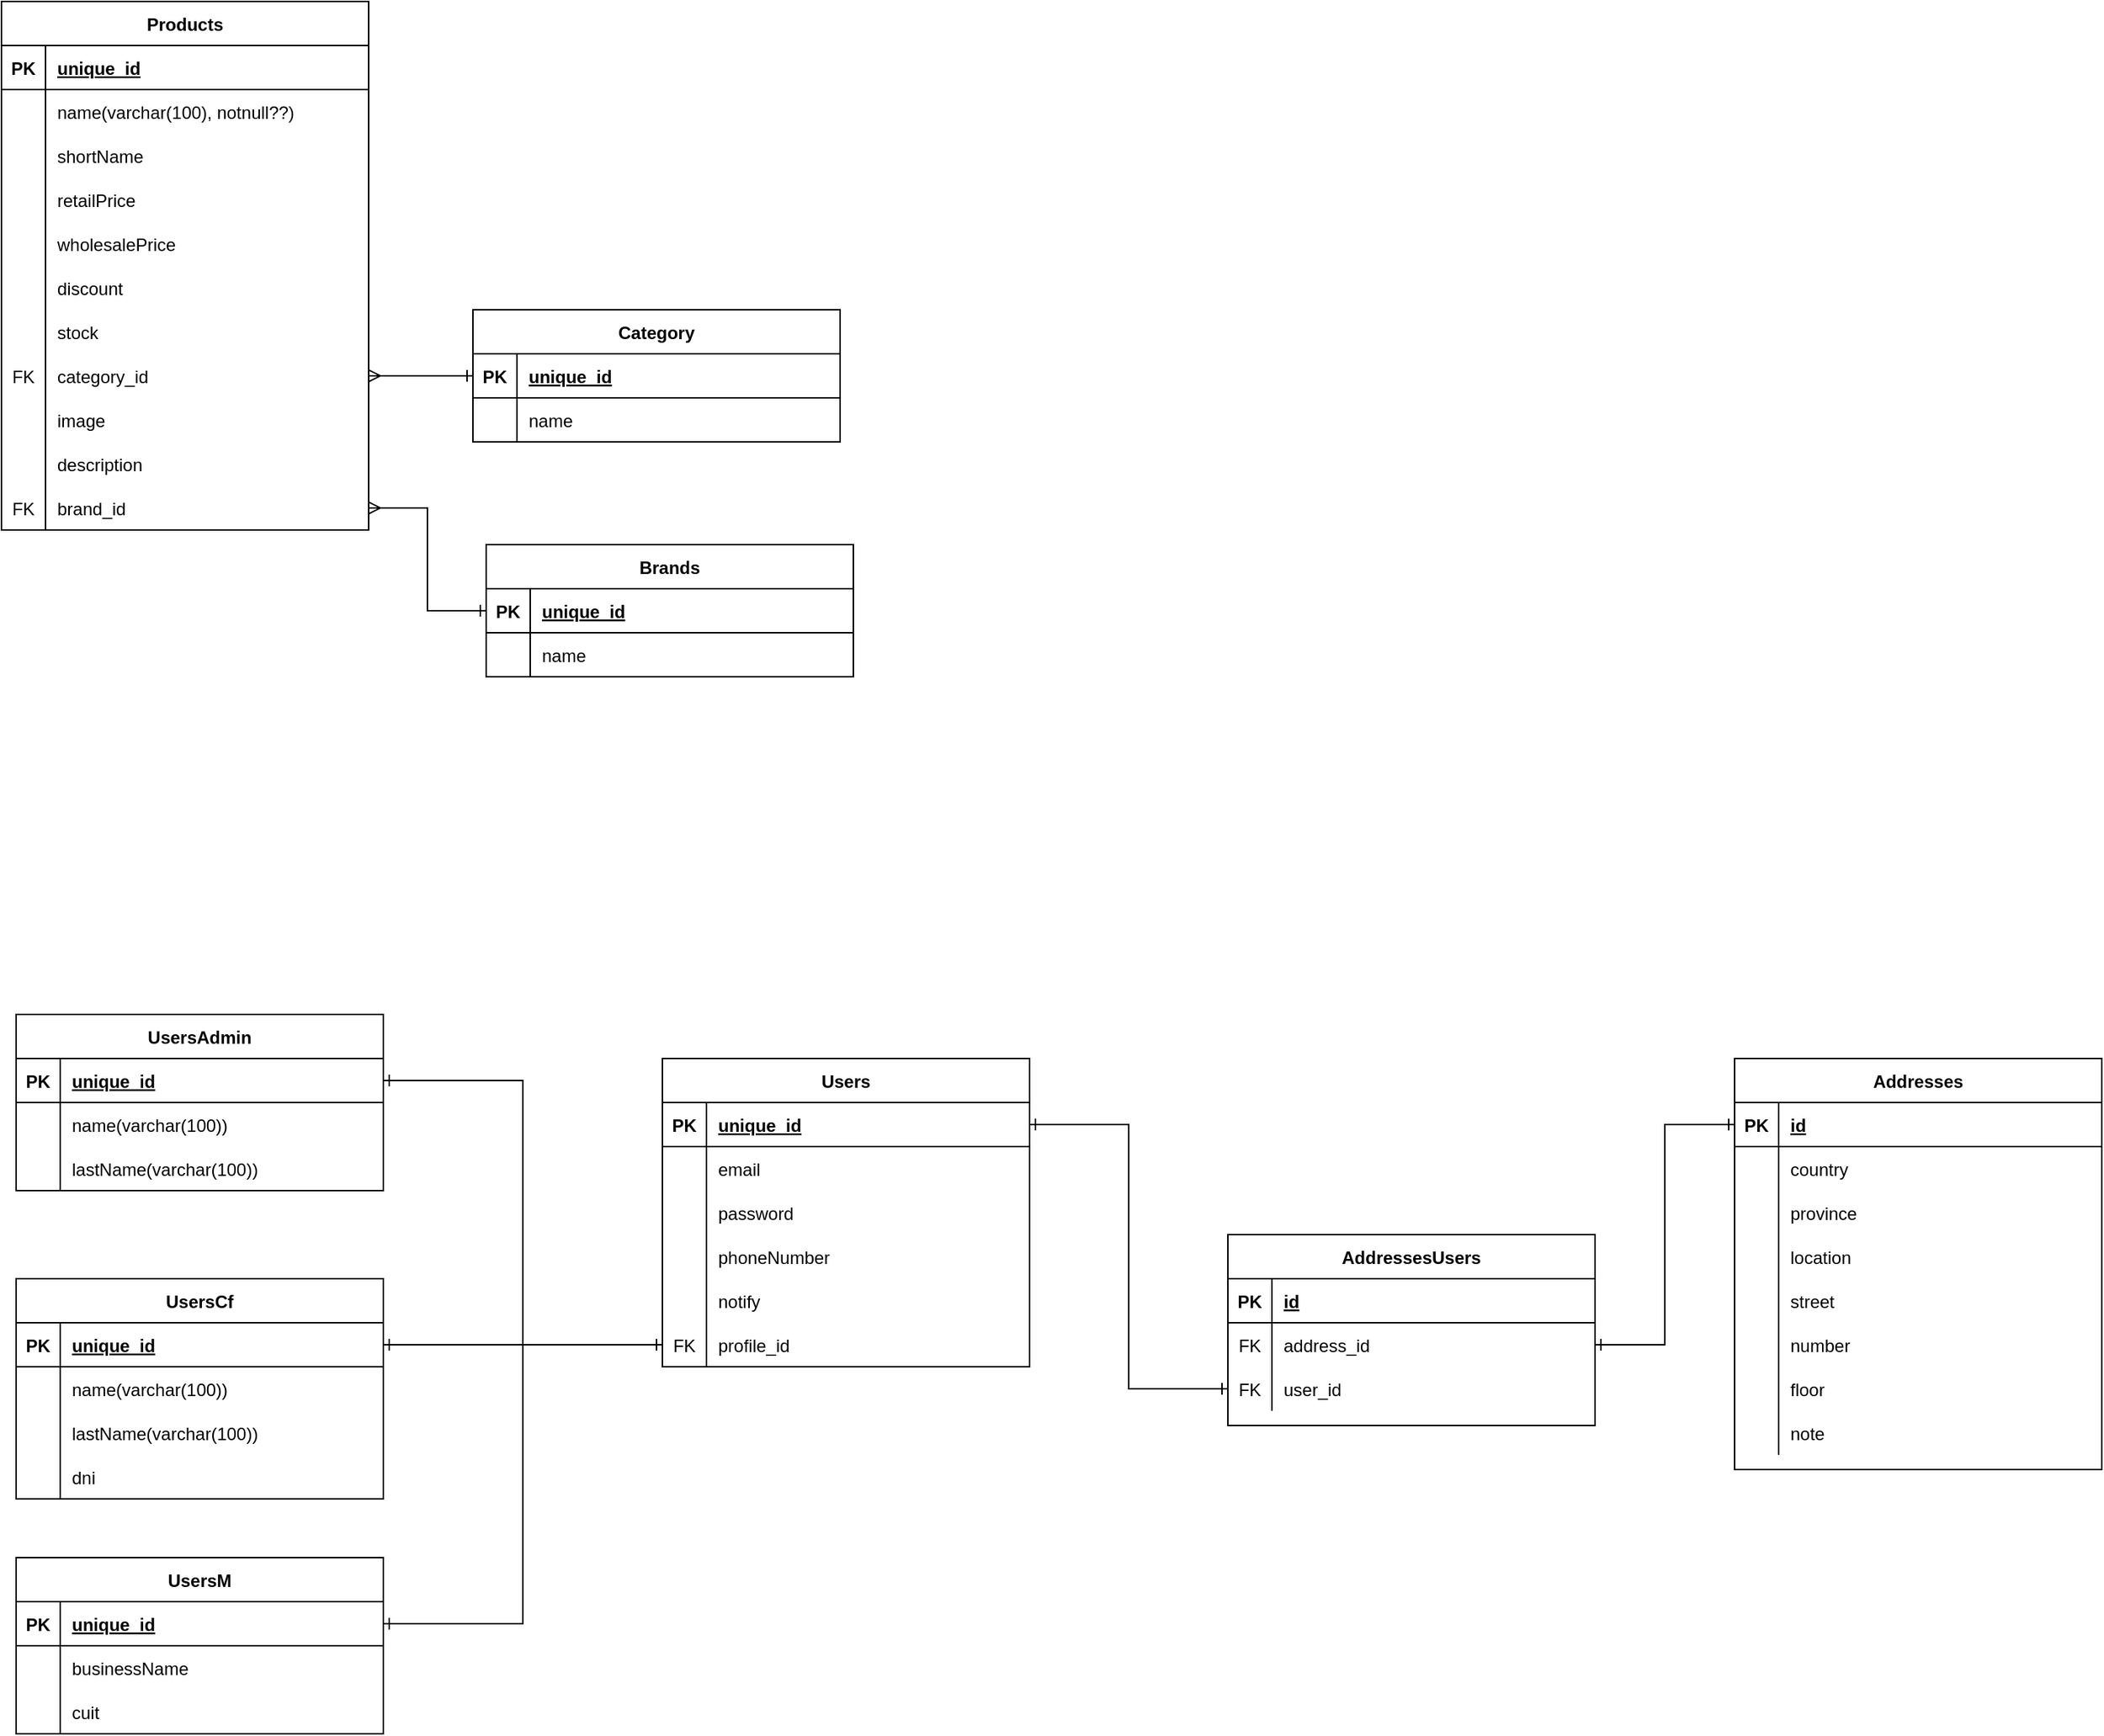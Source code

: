 <mxfile version="22.0.8" type="device">
  <diagram id="R2lEEEUBdFMjLlhIrx00" name="Page-1">
    <mxGraphModel dx="1588" dy="912" grid="1" gridSize="10" guides="1" tooltips="1" connect="1" arrows="1" fold="1" page="1" pageScale="1" pageWidth="850" pageHeight="1100" math="0" shadow="0" extFonts="Permanent Marker^https://fonts.googleapis.com/css?family=Permanent+Marker">
      <root>
        <mxCell id="0" />
        <mxCell id="1" parent="0" />
        <mxCell id="pl904lmdeMfNaqet2yI_-11" value="Products" style="shape=table;startSize=30;container=1;collapsible=1;childLayout=tableLayout;fixedRows=1;rowLines=0;fontStyle=1;align=center;resizeLast=1;" parent="1" vertex="1">
          <mxGeometry x="90" y="120" width="250" height="360" as="geometry" />
        </mxCell>
        <mxCell id="pl904lmdeMfNaqet2yI_-12" value="" style="shape=partialRectangle;collapsible=0;dropTarget=0;pointerEvents=0;fillColor=none;points=[[0,0.5],[1,0.5]];portConstraint=eastwest;top=0;left=0;right=0;bottom=1;" parent="pl904lmdeMfNaqet2yI_-11" vertex="1">
          <mxGeometry y="30" width="250" height="30" as="geometry" />
        </mxCell>
        <mxCell id="pl904lmdeMfNaqet2yI_-13" value="PK" style="shape=partialRectangle;overflow=hidden;connectable=0;fillColor=none;top=0;left=0;bottom=0;right=0;fontStyle=1;" parent="pl904lmdeMfNaqet2yI_-12" vertex="1">
          <mxGeometry width="30" height="30" as="geometry">
            <mxRectangle width="30" height="30" as="alternateBounds" />
          </mxGeometry>
        </mxCell>
        <mxCell id="pl904lmdeMfNaqet2yI_-14" value="unique_id" style="shape=partialRectangle;overflow=hidden;connectable=0;fillColor=none;top=0;left=0;bottom=0;right=0;align=left;spacingLeft=6;fontStyle=5;" parent="pl904lmdeMfNaqet2yI_-12" vertex="1">
          <mxGeometry x="30" width="220" height="30" as="geometry">
            <mxRectangle width="220" height="30" as="alternateBounds" />
          </mxGeometry>
        </mxCell>
        <mxCell id="pl904lmdeMfNaqet2yI_-15" value="" style="shape=partialRectangle;collapsible=0;dropTarget=0;pointerEvents=0;fillColor=none;points=[[0,0.5],[1,0.5]];portConstraint=eastwest;top=0;left=0;right=0;bottom=0;" parent="pl904lmdeMfNaqet2yI_-11" vertex="1">
          <mxGeometry y="60" width="250" height="30" as="geometry" />
        </mxCell>
        <mxCell id="pl904lmdeMfNaqet2yI_-16" value="" style="shape=partialRectangle;overflow=hidden;connectable=0;fillColor=none;top=0;left=0;bottom=0;right=0;" parent="pl904lmdeMfNaqet2yI_-15" vertex="1">
          <mxGeometry width="30" height="30" as="geometry">
            <mxRectangle width="30" height="30" as="alternateBounds" />
          </mxGeometry>
        </mxCell>
        <mxCell id="pl904lmdeMfNaqet2yI_-17" value="name(varchar(100), notnull??)" style="shape=partialRectangle;overflow=hidden;connectable=0;fillColor=none;top=0;left=0;bottom=0;right=0;align=left;spacingLeft=6;" parent="pl904lmdeMfNaqet2yI_-15" vertex="1">
          <mxGeometry x="30" width="220" height="30" as="geometry">
            <mxRectangle width="220" height="30" as="alternateBounds" />
          </mxGeometry>
        </mxCell>
        <mxCell id="pl904lmdeMfNaqet2yI_-18" value="" style="shape=partialRectangle;collapsible=0;dropTarget=0;pointerEvents=0;fillColor=none;points=[[0,0.5],[1,0.5]];portConstraint=eastwest;top=0;left=0;right=0;bottom=0;" parent="pl904lmdeMfNaqet2yI_-11" vertex="1">
          <mxGeometry y="90" width="250" height="30" as="geometry" />
        </mxCell>
        <mxCell id="pl904lmdeMfNaqet2yI_-19" value="" style="shape=partialRectangle;overflow=hidden;connectable=0;fillColor=none;top=0;left=0;bottom=0;right=0;" parent="pl904lmdeMfNaqet2yI_-18" vertex="1">
          <mxGeometry width="30" height="30" as="geometry">
            <mxRectangle width="30" height="30" as="alternateBounds" />
          </mxGeometry>
        </mxCell>
        <mxCell id="pl904lmdeMfNaqet2yI_-20" value="shortName" style="shape=partialRectangle;overflow=hidden;connectable=0;fillColor=none;top=0;left=0;bottom=0;right=0;align=left;spacingLeft=6;" parent="pl904lmdeMfNaqet2yI_-18" vertex="1">
          <mxGeometry x="30" width="220" height="30" as="geometry">
            <mxRectangle width="220" height="30" as="alternateBounds" />
          </mxGeometry>
        </mxCell>
        <mxCell id="pl904lmdeMfNaqet2yI_-21" value="" style="shape=partialRectangle;collapsible=0;dropTarget=0;pointerEvents=0;fillColor=none;points=[[0,0.5],[1,0.5]];portConstraint=eastwest;top=0;left=0;right=0;bottom=0;" parent="pl904lmdeMfNaqet2yI_-11" vertex="1">
          <mxGeometry y="120" width="250" height="30" as="geometry" />
        </mxCell>
        <mxCell id="pl904lmdeMfNaqet2yI_-22" value="" style="shape=partialRectangle;overflow=hidden;connectable=0;fillColor=none;top=0;left=0;bottom=0;right=0;" parent="pl904lmdeMfNaqet2yI_-21" vertex="1">
          <mxGeometry width="30" height="30" as="geometry">
            <mxRectangle width="30" height="30" as="alternateBounds" />
          </mxGeometry>
        </mxCell>
        <mxCell id="pl904lmdeMfNaqet2yI_-23" value="retailPrice" style="shape=partialRectangle;overflow=hidden;connectable=0;fillColor=none;top=0;left=0;bottom=0;right=0;align=left;spacingLeft=6;" parent="pl904lmdeMfNaqet2yI_-21" vertex="1">
          <mxGeometry x="30" width="220" height="30" as="geometry">
            <mxRectangle width="220" height="30" as="alternateBounds" />
          </mxGeometry>
        </mxCell>
        <mxCell id="pl904lmdeMfNaqet2yI_-24" value="" style="shape=partialRectangle;collapsible=0;dropTarget=0;pointerEvents=0;fillColor=none;points=[[0,0.5],[1,0.5]];portConstraint=eastwest;top=0;left=0;right=0;bottom=0;" parent="pl904lmdeMfNaqet2yI_-11" vertex="1">
          <mxGeometry y="150" width="250" height="30" as="geometry" />
        </mxCell>
        <mxCell id="pl904lmdeMfNaqet2yI_-25" value="" style="shape=partialRectangle;overflow=hidden;connectable=0;fillColor=none;top=0;left=0;bottom=0;right=0;" parent="pl904lmdeMfNaqet2yI_-24" vertex="1">
          <mxGeometry width="30" height="30" as="geometry">
            <mxRectangle width="30" height="30" as="alternateBounds" />
          </mxGeometry>
        </mxCell>
        <mxCell id="pl904lmdeMfNaqet2yI_-26" value="wholesalePrice" style="shape=partialRectangle;overflow=hidden;connectable=0;fillColor=none;top=0;left=0;bottom=0;right=0;align=left;spacingLeft=6;" parent="pl904lmdeMfNaqet2yI_-24" vertex="1">
          <mxGeometry x="30" width="220" height="30" as="geometry">
            <mxRectangle width="220" height="30" as="alternateBounds" />
          </mxGeometry>
        </mxCell>
        <mxCell id="pl904lmdeMfNaqet2yI_-27" value="" style="shape=partialRectangle;collapsible=0;dropTarget=0;pointerEvents=0;fillColor=none;points=[[0,0.5],[1,0.5]];portConstraint=eastwest;top=0;left=0;right=0;bottom=0;" parent="pl904lmdeMfNaqet2yI_-11" vertex="1">
          <mxGeometry y="180" width="250" height="30" as="geometry" />
        </mxCell>
        <mxCell id="pl904lmdeMfNaqet2yI_-28" value="" style="shape=partialRectangle;overflow=hidden;connectable=0;fillColor=none;top=0;left=0;bottom=0;right=0;" parent="pl904lmdeMfNaqet2yI_-27" vertex="1">
          <mxGeometry width="30" height="30" as="geometry">
            <mxRectangle width="30" height="30" as="alternateBounds" />
          </mxGeometry>
        </mxCell>
        <mxCell id="pl904lmdeMfNaqet2yI_-29" value="discount" style="shape=partialRectangle;overflow=hidden;connectable=0;fillColor=none;top=0;left=0;bottom=0;right=0;align=left;spacingLeft=6;" parent="pl904lmdeMfNaqet2yI_-27" vertex="1">
          <mxGeometry x="30" width="220" height="30" as="geometry">
            <mxRectangle width="220" height="30" as="alternateBounds" />
          </mxGeometry>
        </mxCell>
        <mxCell id="pl904lmdeMfNaqet2yI_-30" value="" style="shape=partialRectangle;collapsible=0;dropTarget=0;pointerEvents=0;fillColor=none;points=[[0,0.5],[1,0.5]];portConstraint=eastwest;top=0;left=0;right=0;bottom=0;" parent="pl904lmdeMfNaqet2yI_-11" vertex="1">
          <mxGeometry y="210" width="250" height="30" as="geometry" />
        </mxCell>
        <mxCell id="pl904lmdeMfNaqet2yI_-31" value="" style="shape=partialRectangle;overflow=hidden;connectable=0;fillColor=none;top=0;left=0;bottom=0;right=0;" parent="pl904lmdeMfNaqet2yI_-30" vertex="1">
          <mxGeometry width="30" height="30" as="geometry">
            <mxRectangle width="30" height="30" as="alternateBounds" />
          </mxGeometry>
        </mxCell>
        <mxCell id="pl904lmdeMfNaqet2yI_-32" value="stock" style="shape=partialRectangle;overflow=hidden;connectable=0;fillColor=none;top=0;left=0;bottom=0;right=0;align=left;spacingLeft=6;" parent="pl904lmdeMfNaqet2yI_-30" vertex="1">
          <mxGeometry x="30" width="220" height="30" as="geometry">
            <mxRectangle width="220" height="30" as="alternateBounds" />
          </mxGeometry>
        </mxCell>
        <mxCell id="pl904lmdeMfNaqet2yI_-33" value="" style="shape=partialRectangle;collapsible=0;dropTarget=0;pointerEvents=0;fillColor=none;points=[[0,0.5],[1,0.5]];portConstraint=eastwest;top=0;left=0;right=0;bottom=0;" parent="pl904lmdeMfNaqet2yI_-11" vertex="1">
          <mxGeometry y="240" width="250" height="30" as="geometry" />
        </mxCell>
        <mxCell id="pl904lmdeMfNaqet2yI_-34" value="FK" style="shape=partialRectangle;overflow=hidden;connectable=0;fillColor=none;top=0;left=0;bottom=0;right=0;" parent="pl904lmdeMfNaqet2yI_-33" vertex="1">
          <mxGeometry width="30" height="30" as="geometry">
            <mxRectangle width="30" height="30" as="alternateBounds" />
          </mxGeometry>
        </mxCell>
        <mxCell id="pl904lmdeMfNaqet2yI_-35" value="category_id" style="shape=partialRectangle;overflow=hidden;connectable=0;fillColor=none;top=0;left=0;bottom=0;right=0;align=left;spacingLeft=6;" parent="pl904lmdeMfNaqet2yI_-33" vertex="1">
          <mxGeometry x="30" width="220" height="30" as="geometry">
            <mxRectangle width="220" height="30" as="alternateBounds" />
          </mxGeometry>
        </mxCell>
        <mxCell id="pl904lmdeMfNaqet2yI_-36" value="" style="shape=partialRectangle;collapsible=0;dropTarget=0;pointerEvents=0;fillColor=none;points=[[0,0.5],[1,0.5]];portConstraint=eastwest;top=0;left=0;right=0;bottom=0;" parent="pl904lmdeMfNaqet2yI_-11" vertex="1">
          <mxGeometry y="270" width="250" height="30" as="geometry" />
        </mxCell>
        <mxCell id="pl904lmdeMfNaqet2yI_-37" value="" style="shape=partialRectangle;overflow=hidden;connectable=0;fillColor=none;top=0;left=0;bottom=0;right=0;" parent="pl904lmdeMfNaqet2yI_-36" vertex="1">
          <mxGeometry width="30" height="30" as="geometry">
            <mxRectangle width="30" height="30" as="alternateBounds" />
          </mxGeometry>
        </mxCell>
        <mxCell id="pl904lmdeMfNaqet2yI_-38" value="image" style="shape=partialRectangle;overflow=hidden;connectable=0;fillColor=none;top=0;left=0;bottom=0;right=0;align=left;spacingLeft=6;" parent="pl904lmdeMfNaqet2yI_-36" vertex="1">
          <mxGeometry x="30" width="220" height="30" as="geometry">
            <mxRectangle width="220" height="30" as="alternateBounds" />
          </mxGeometry>
        </mxCell>
        <mxCell id="pl904lmdeMfNaqet2yI_-39" value="" style="shape=partialRectangle;collapsible=0;dropTarget=0;pointerEvents=0;fillColor=none;points=[[0,0.5],[1,0.5]];portConstraint=eastwest;top=0;left=0;right=0;bottom=0;" parent="pl904lmdeMfNaqet2yI_-11" vertex="1">
          <mxGeometry y="300" width="250" height="30" as="geometry" />
        </mxCell>
        <mxCell id="pl904lmdeMfNaqet2yI_-40" value="" style="shape=partialRectangle;overflow=hidden;connectable=0;fillColor=none;top=0;left=0;bottom=0;right=0;" parent="pl904lmdeMfNaqet2yI_-39" vertex="1">
          <mxGeometry width="30" height="30" as="geometry">
            <mxRectangle width="30" height="30" as="alternateBounds" />
          </mxGeometry>
        </mxCell>
        <mxCell id="pl904lmdeMfNaqet2yI_-41" value="description" style="shape=partialRectangle;overflow=hidden;connectable=0;fillColor=none;top=0;left=0;bottom=0;right=0;align=left;spacingLeft=6;" parent="pl904lmdeMfNaqet2yI_-39" vertex="1">
          <mxGeometry x="30" width="220" height="30" as="geometry">
            <mxRectangle width="220" height="30" as="alternateBounds" />
          </mxGeometry>
        </mxCell>
        <mxCell id="5YEoBtZAugOikbQWhxKP-32" value="" style="shape=partialRectangle;collapsible=0;dropTarget=0;pointerEvents=0;fillColor=none;points=[[0,0.5],[1,0.5]];portConstraint=eastwest;top=0;left=0;right=0;bottom=0;" vertex="1" parent="pl904lmdeMfNaqet2yI_-11">
          <mxGeometry y="330" width="250" height="30" as="geometry" />
        </mxCell>
        <mxCell id="5YEoBtZAugOikbQWhxKP-33" value="FK" style="shape=partialRectangle;overflow=hidden;connectable=0;fillColor=none;top=0;left=0;bottom=0;right=0;" vertex="1" parent="5YEoBtZAugOikbQWhxKP-32">
          <mxGeometry width="30" height="30" as="geometry">
            <mxRectangle width="30" height="30" as="alternateBounds" />
          </mxGeometry>
        </mxCell>
        <mxCell id="5YEoBtZAugOikbQWhxKP-34" value="brand_id" style="shape=partialRectangle;overflow=hidden;connectable=0;fillColor=none;top=0;left=0;bottom=0;right=0;align=left;spacingLeft=6;" vertex="1" parent="5YEoBtZAugOikbQWhxKP-32">
          <mxGeometry x="30" width="220" height="30" as="geometry">
            <mxRectangle width="220" height="30" as="alternateBounds" />
          </mxGeometry>
        </mxCell>
        <mxCell id="pl904lmdeMfNaqet2yI_-42" value="Brands" style="shape=table;startSize=30;container=1;collapsible=1;childLayout=tableLayout;fixedRows=1;rowLines=0;fontStyle=1;align=center;resizeLast=1;" parent="1" vertex="1">
          <mxGeometry x="420" y="490" width="250" height="90" as="geometry" />
        </mxCell>
        <mxCell id="pl904lmdeMfNaqet2yI_-43" value="" style="shape=partialRectangle;collapsible=0;dropTarget=0;pointerEvents=0;fillColor=none;points=[[0,0.5],[1,0.5]];portConstraint=eastwest;top=0;left=0;right=0;bottom=1;" parent="pl904lmdeMfNaqet2yI_-42" vertex="1">
          <mxGeometry y="30" width="250" height="30" as="geometry" />
        </mxCell>
        <mxCell id="pl904lmdeMfNaqet2yI_-44" value="PK" style="shape=partialRectangle;overflow=hidden;connectable=0;fillColor=none;top=0;left=0;bottom=0;right=0;fontStyle=1;" parent="pl904lmdeMfNaqet2yI_-43" vertex="1">
          <mxGeometry width="30" height="30" as="geometry">
            <mxRectangle width="30" height="30" as="alternateBounds" />
          </mxGeometry>
        </mxCell>
        <mxCell id="pl904lmdeMfNaqet2yI_-45" value="unique_id" style="shape=partialRectangle;overflow=hidden;connectable=0;fillColor=none;top=0;left=0;bottom=0;right=0;align=left;spacingLeft=6;fontStyle=5;" parent="pl904lmdeMfNaqet2yI_-43" vertex="1">
          <mxGeometry x="30" width="220" height="30" as="geometry">
            <mxRectangle width="220" height="30" as="alternateBounds" />
          </mxGeometry>
        </mxCell>
        <mxCell id="pl904lmdeMfNaqet2yI_-46" value="" style="shape=partialRectangle;collapsible=0;dropTarget=0;pointerEvents=0;fillColor=none;points=[[0,0.5],[1,0.5]];portConstraint=eastwest;top=0;left=0;right=0;bottom=0;" parent="pl904lmdeMfNaqet2yI_-42" vertex="1">
          <mxGeometry y="60" width="250" height="30" as="geometry" />
        </mxCell>
        <mxCell id="pl904lmdeMfNaqet2yI_-47" value="" style="shape=partialRectangle;overflow=hidden;connectable=0;fillColor=none;top=0;left=0;bottom=0;right=0;" parent="pl904lmdeMfNaqet2yI_-46" vertex="1">
          <mxGeometry width="30" height="30" as="geometry">
            <mxRectangle width="30" height="30" as="alternateBounds" />
          </mxGeometry>
        </mxCell>
        <mxCell id="pl904lmdeMfNaqet2yI_-48" value="name" style="shape=partialRectangle;overflow=hidden;connectable=0;fillColor=none;top=0;left=0;bottom=0;right=0;align=left;spacingLeft=6;" parent="pl904lmdeMfNaqet2yI_-46" vertex="1">
          <mxGeometry x="30" width="220" height="30" as="geometry">
            <mxRectangle width="220" height="30" as="alternateBounds" />
          </mxGeometry>
        </mxCell>
        <mxCell id="pl904lmdeMfNaqet2yI_-51" value="Category" style="shape=table;startSize=30;container=1;collapsible=1;childLayout=tableLayout;fixedRows=1;rowLines=0;fontStyle=1;align=center;resizeLast=1;" parent="1" vertex="1">
          <mxGeometry x="411" y="330" width="250" height="90" as="geometry" />
        </mxCell>
        <mxCell id="pl904lmdeMfNaqet2yI_-52" value="" style="shape=partialRectangle;collapsible=0;dropTarget=0;pointerEvents=0;fillColor=none;points=[[0,0.5],[1,0.5]];portConstraint=eastwest;top=0;left=0;right=0;bottom=1;" parent="pl904lmdeMfNaqet2yI_-51" vertex="1">
          <mxGeometry y="30" width="250" height="30" as="geometry" />
        </mxCell>
        <mxCell id="pl904lmdeMfNaqet2yI_-53" value="PK" style="shape=partialRectangle;overflow=hidden;connectable=0;fillColor=none;top=0;left=0;bottom=0;right=0;fontStyle=1;" parent="pl904lmdeMfNaqet2yI_-52" vertex="1">
          <mxGeometry width="30" height="30" as="geometry">
            <mxRectangle width="30" height="30" as="alternateBounds" />
          </mxGeometry>
        </mxCell>
        <mxCell id="pl904lmdeMfNaqet2yI_-54" value="unique_id" style="shape=partialRectangle;overflow=hidden;connectable=0;fillColor=none;top=0;left=0;bottom=0;right=0;align=left;spacingLeft=6;fontStyle=5;" parent="pl904lmdeMfNaqet2yI_-52" vertex="1">
          <mxGeometry x="30" width="220" height="30" as="geometry">
            <mxRectangle width="220" height="30" as="alternateBounds" />
          </mxGeometry>
        </mxCell>
        <mxCell id="pl904lmdeMfNaqet2yI_-55" value="" style="shape=partialRectangle;collapsible=0;dropTarget=0;pointerEvents=0;fillColor=none;points=[[0,0.5],[1,0.5]];portConstraint=eastwest;top=0;left=0;right=0;bottom=0;" parent="pl904lmdeMfNaqet2yI_-51" vertex="1">
          <mxGeometry y="60" width="250" height="30" as="geometry" />
        </mxCell>
        <mxCell id="pl904lmdeMfNaqet2yI_-56" value="" style="shape=partialRectangle;overflow=hidden;connectable=0;fillColor=none;top=0;left=0;bottom=0;right=0;" parent="pl904lmdeMfNaqet2yI_-55" vertex="1">
          <mxGeometry width="30" height="30" as="geometry">
            <mxRectangle width="30" height="30" as="alternateBounds" />
          </mxGeometry>
        </mxCell>
        <mxCell id="pl904lmdeMfNaqet2yI_-57" value="name" style="shape=partialRectangle;overflow=hidden;connectable=0;fillColor=none;top=0;left=0;bottom=0;right=0;align=left;spacingLeft=6;" parent="pl904lmdeMfNaqet2yI_-55" vertex="1">
          <mxGeometry x="30" width="220" height="30" as="geometry">
            <mxRectangle width="220" height="30" as="alternateBounds" />
          </mxGeometry>
        </mxCell>
        <mxCell id="pl904lmdeMfNaqet2yI_-58" style="edgeStyle=orthogonalEdgeStyle;rounded=0;orthogonalLoop=1;jettySize=auto;html=1;exitX=1;exitY=0.5;exitDx=0;exitDy=0;entryX=0;entryY=0.5;entryDx=0;entryDy=0;endArrow=ERone;endFill=0;startArrow=ERmany;startFill=0;" parent="1" source="pl904lmdeMfNaqet2yI_-33" target="pl904lmdeMfNaqet2yI_-52" edge="1">
          <mxGeometry relative="1" as="geometry" />
        </mxCell>
        <mxCell id="v_ZnH5tViHTRQSBgYISy-2" value="Users" style="shape=table;startSize=30;container=1;collapsible=1;childLayout=tableLayout;fixedRows=1;rowLines=0;fontStyle=1;align=center;resizeLast=1;" parent="1" vertex="1">
          <mxGeometry x="540" y="840" width="250" height="210" as="geometry" />
        </mxCell>
        <mxCell id="v_ZnH5tViHTRQSBgYISy-3" value="" style="shape=partialRectangle;collapsible=0;dropTarget=0;pointerEvents=0;fillColor=none;points=[[0,0.5],[1,0.5]];portConstraint=eastwest;top=0;left=0;right=0;bottom=1;" parent="v_ZnH5tViHTRQSBgYISy-2" vertex="1">
          <mxGeometry y="30" width="250" height="30" as="geometry" />
        </mxCell>
        <mxCell id="v_ZnH5tViHTRQSBgYISy-4" value="PK" style="shape=partialRectangle;overflow=hidden;connectable=0;fillColor=none;top=0;left=0;bottom=0;right=0;fontStyle=1;" parent="v_ZnH5tViHTRQSBgYISy-3" vertex="1">
          <mxGeometry width="30" height="30" as="geometry">
            <mxRectangle width="30" height="30" as="alternateBounds" />
          </mxGeometry>
        </mxCell>
        <mxCell id="v_ZnH5tViHTRQSBgYISy-5" value="unique_id" style="shape=partialRectangle;overflow=hidden;connectable=0;fillColor=none;top=0;left=0;bottom=0;right=0;align=left;spacingLeft=6;fontStyle=5;" parent="v_ZnH5tViHTRQSBgYISy-3" vertex="1">
          <mxGeometry x="30" width="220" height="30" as="geometry">
            <mxRectangle width="220" height="30" as="alternateBounds" />
          </mxGeometry>
        </mxCell>
        <mxCell id="v_ZnH5tViHTRQSBgYISy-6" value="" style="shape=partialRectangle;collapsible=0;dropTarget=0;pointerEvents=0;fillColor=none;points=[[0,0.5],[1,0.5]];portConstraint=eastwest;top=0;left=0;right=0;bottom=0;" parent="v_ZnH5tViHTRQSBgYISy-2" vertex="1">
          <mxGeometry y="60" width="250" height="30" as="geometry" />
        </mxCell>
        <mxCell id="v_ZnH5tViHTRQSBgYISy-7" value="" style="shape=partialRectangle;overflow=hidden;connectable=0;fillColor=none;top=0;left=0;bottom=0;right=0;" parent="v_ZnH5tViHTRQSBgYISy-6" vertex="1">
          <mxGeometry width="30" height="30" as="geometry">
            <mxRectangle width="30" height="30" as="alternateBounds" />
          </mxGeometry>
        </mxCell>
        <mxCell id="v_ZnH5tViHTRQSBgYISy-8" value="email" style="shape=partialRectangle;overflow=hidden;connectable=0;fillColor=none;top=0;left=0;bottom=0;right=0;align=left;spacingLeft=6;" parent="v_ZnH5tViHTRQSBgYISy-6" vertex="1">
          <mxGeometry x="30" width="220" height="30" as="geometry">
            <mxRectangle width="220" height="30" as="alternateBounds" />
          </mxGeometry>
        </mxCell>
        <mxCell id="v_ZnH5tViHTRQSBgYISy-9" value="" style="shape=partialRectangle;collapsible=0;dropTarget=0;pointerEvents=0;fillColor=none;points=[[0,0.5],[1,0.5]];portConstraint=eastwest;top=0;left=0;right=0;bottom=0;" parent="v_ZnH5tViHTRQSBgYISy-2" vertex="1">
          <mxGeometry y="90" width="250" height="30" as="geometry" />
        </mxCell>
        <mxCell id="v_ZnH5tViHTRQSBgYISy-10" value="" style="shape=partialRectangle;overflow=hidden;connectable=0;fillColor=none;top=0;left=0;bottom=0;right=0;" parent="v_ZnH5tViHTRQSBgYISy-9" vertex="1">
          <mxGeometry width="30" height="30" as="geometry">
            <mxRectangle width="30" height="30" as="alternateBounds" />
          </mxGeometry>
        </mxCell>
        <mxCell id="v_ZnH5tViHTRQSBgYISy-11" value="password" style="shape=partialRectangle;overflow=hidden;connectable=0;fillColor=none;top=0;left=0;bottom=0;right=0;align=left;spacingLeft=6;" parent="v_ZnH5tViHTRQSBgYISy-9" vertex="1">
          <mxGeometry x="30" width="220" height="30" as="geometry">
            <mxRectangle width="220" height="30" as="alternateBounds" />
          </mxGeometry>
        </mxCell>
        <mxCell id="v_ZnH5tViHTRQSBgYISy-12" value="" style="shape=partialRectangle;collapsible=0;dropTarget=0;pointerEvents=0;fillColor=none;points=[[0,0.5],[1,0.5]];portConstraint=eastwest;top=0;left=0;right=0;bottom=0;" parent="v_ZnH5tViHTRQSBgYISy-2" vertex="1">
          <mxGeometry y="120" width="250" height="30" as="geometry" />
        </mxCell>
        <mxCell id="v_ZnH5tViHTRQSBgYISy-13" value="" style="shape=partialRectangle;overflow=hidden;connectable=0;fillColor=none;top=0;left=0;bottom=0;right=0;" parent="v_ZnH5tViHTRQSBgYISy-12" vertex="1">
          <mxGeometry width="30" height="30" as="geometry">
            <mxRectangle width="30" height="30" as="alternateBounds" />
          </mxGeometry>
        </mxCell>
        <mxCell id="v_ZnH5tViHTRQSBgYISy-14" value="phoneNumber" style="shape=partialRectangle;overflow=hidden;connectable=0;fillColor=none;top=0;left=0;bottom=0;right=0;align=left;spacingLeft=6;" parent="v_ZnH5tViHTRQSBgYISy-12" vertex="1">
          <mxGeometry x="30" width="220" height="30" as="geometry">
            <mxRectangle width="220" height="30" as="alternateBounds" />
          </mxGeometry>
        </mxCell>
        <mxCell id="v_ZnH5tViHTRQSBgYISy-24" value="" style="shape=partialRectangle;collapsible=0;dropTarget=0;pointerEvents=0;fillColor=none;points=[[0,0.5],[1,0.5]];portConstraint=eastwest;top=0;left=0;right=0;bottom=0;" parent="v_ZnH5tViHTRQSBgYISy-2" vertex="1">
          <mxGeometry y="150" width="250" height="30" as="geometry" />
        </mxCell>
        <mxCell id="v_ZnH5tViHTRQSBgYISy-25" value="" style="shape=partialRectangle;overflow=hidden;connectable=0;fillColor=none;top=0;left=0;bottom=0;right=0;" parent="v_ZnH5tViHTRQSBgYISy-24" vertex="1">
          <mxGeometry width="30" height="30" as="geometry">
            <mxRectangle width="30" height="30" as="alternateBounds" />
          </mxGeometry>
        </mxCell>
        <mxCell id="v_ZnH5tViHTRQSBgYISy-26" value="notify" style="shape=partialRectangle;overflow=hidden;connectable=0;fillColor=none;top=0;left=0;bottom=0;right=0;align=left;spacingLeft=6;" parent="v_ZnH5tViHTRQSBgYISy-24" vertex="1">
          <mxGeometry x="30" width="220" height="30" as="geometry">
            <mxRectangle width="220" height="30" as="alternateBounds" />
          </mxGeometry>
        </mxCell>
        <mxCell id="v_ZnH5tViHTRQSBgYISy-27" value="" style="shape=partialRectangle;collapsible=0;dropTarget=0;pointerEvents=0;fillColor=none;points=[[0,0.5],[1,0.5]];portConstraint=eastwest;top=0;left=0;right=0;bottom=0;" parent="v_ZnH5tViHTRQSBgYISy-2" vertex="1">
          <mxGeometry y="180" width="250" height="30" as="geometry" />
        </mxCell>
        <mxCell id="v_ZnH5tViHTRQSBgYISy-28" value="FK" style="shape=partialRectangle;overflow=hidden;connectable=0;fillColor=none;top=0;left=0;bottom=0;right=0;" parent="v_ZnH5tViHTRQSBgYISy-27" vertex="1">
          <mxGeometry width="30" height="30" as="geometry">
            <mxRectangle width="30" height="30" as="alternateBounds" />
          </mxGeometry>
        </mxCell>
        <mxCell id="v_ZnH5tViHTRQSBgYISy-29" value="profile_id" style="shape=partialRectangle;overflow=hidden;connectable=0;fillColor=none;top=0;left=0;bottom=0;right=0;align=left;spacingLeft=6;" parent="v_ZnH5tViHTRQSBgYISy-27" vertex="1">
          <mxGeometry x="30" width="220" height="30" as="geometry">
            <mxRectangle width="220" height="30" as="alternateBounds" />
          </mxGeometry>
        </mxCell>
        <mxCell id="v_ZnH5tViHTRQSBgYISy-31" value="UsersCf" style="shape=table;startSize=30;container=1;collapsible=1;childLayout=tableLayout;fixedRows=1;rowLines=0;fontStyle=1;align=center;resizeLast=1;" parent="1" vertex="1">
          <mxGeometry x="100" y="990" width="250" height="150" as="geometry" />
        </mxCell>
        <mxCell id="v_ZnH5tViHTRQSBgYISy-32" value="" style="shape=partialRectangle;collapsible=0;dropTarget=0;pointerEvents=0;fillColor=none;points=[[0,0.5],[1,0.5]];portConstraint=eastwest;top=0;left=0;right=0;bottom=1;" parent="v_ZnH5tViHTRQSBgYISy-31" vertex="1">
          <mxGeometry y="30" width="250" height="30" as="geometry" />
        </mxCell>
        <mxCell id="v_ZnH5tViHTRQSBgYISy-33" value="PK" style="shape=partialRectangle;overflow=hidden;connectable=0;fillColor=none;top=0;left=0;bottom=0;right=0;fontStyle=1;" parent="v_ZnH5tViHTRQSBgYISy-32" vertex="1">
          <mxGeometry width="30" height="30" as="geometry">
            <mxRectangle width="30" height="30" as="alternateBounds" />
          </mxGeometry>
        </mxCell>
        <mxCell id="v_ZnH5tViHTRQSBgYISy-34" value="unique_id" style="shape=partialRectangle;overflow=hidden;connectable=0;fillColor=none;top=0;left=0;bottom=0;right=0;align=left;spacingLeft=6;fontStyle=5;" parent="v_ZnH5tViHTRQSBgYISy-32" vertex="1">
          <mxGeometry x="30" width="220" height="30" as="geometry">
            <mxRectangle width="220" height="30" as="alternateBounds" />
          </mxGeometry>
        </mxCell>
        <mxCell id="v_ZnH5tViHTRQSBgYISy-35" value="" style="shape=partialRectangle;collapsible=0;dropTarget=0;pointerEvents=0;fillColor=none;points=[[0,0.5],[1,0.5]];portConstraint=eastwest;top=0;left=0;right=0;bottom=0;" parent="v_ZnH5tViHTRQSBgYISy-31" vertex="1">
          <mxGeometry y="60" width="250" height="30" as="geometry" />
        </mxCell>
        <mxCell id="v_ZnH5tViHTRQSBgYISy-36" value="" style="shape=partialRectangle;overflow=hidden;connectable=0;fillColor=none;top=0;left=0;bottom=0;right=0;" parent="v_ZnH5tViHTRQSBgYISy-35" vertex="1">
          <mxGeometry width="30" height="30" as="geometry">
            <mxRectangle width="30" height="30" as="alternateBounds" />
          </mxGeometry>
        </mxCell>
        <mxCell id="v_ZnH5tViHTRQSBgYISy-37" value="name(varchar(100))" style="shape=partialRectangle;overflow=hidden;connectable=0;fillColor=none;top=0;left=0;bottom=0;right=0;align=left;spacingLeft=6;" parent="v_ZnH5tViHTRQSBgYISy-35" vertex="1">
          <mxGeometry x="30" width="220" height="30" as="geometry">
            <mxRectangle width="220" height="30" as="alternateBounds" />
          </mxGeometry>
        </mxCell>
        <mxCell id="v_ZnH5tViHTRQSBgYISy-38" value="" style="shape=partialRectangle;collapsible=0;dropTarget=0;pointerEvents=0;fillColor=none;points=[[0,0.5],[1,0.5]];portConstraint=eastwest;top=0;left=0;right=0;bottom=0;" parent="v_ZnH5tViHTRQSBgYISy-31" vertex="1">
          <mxGeometry y="90" width="250" height="30" as="geometry" />
        </mxCell>
        <mxCell id="v_ZnH5tViHTRQSBgYISy-39" value="" style="shape=partialRectangle;overflow=hidden;connectable=0;fillColor=none;top=0;left=0;bottom=0;right=0;" parent="v_ZnH5tViHTRQSBgYISy-38" vertex="1">
          <mxGeometry width="30" height="30" as="geometry">
            <mxRectangle width="30" height="30" as="alternateBounds" />
          </mxGeometry>
        </mxCell>
        <mxCell id="v_ZnH5tViHTRQSBgYISy-40" value="lastName(varchar(100))" style="shape=partialRectangle;overflow=hidden;connectable=0;fillColor=none;top=0;left=0;bottom=0;right=0;align=left;spacingLeft=6;" parent="v_ZnH5tViHTRQSBgYISy-38" vertex="1">
          <mxGeometry x="30" width="220" height="30" as="geometry">
            <mxRectangle width="220" height="30" as="alternateBounds" />
          </mxGeometry>
        </mxCell>
        <mxCell id="v_ZnH5tViHTRQSBgYISy-41" value="" style="shape=partialRectangle;collapsible=0;dropTarget=0;pointerEvents=0;fillColor=none;points=[[0,0.5],[1,0.5]];portConstraint=eastwest;top=0;left=0;right=0;bottom=0;" parent="v_ZnH5tViHTRQSBgYISy-31" vertex="1">
          <mxGeometry y="120" width="250" height="30" as="geometry" />
        </mxCell>
        <mxCell id="v_ZnH5tViHTRQSBgYISy-42" value="" style="shape=partialRectangle;overflow=hidden;connectable=0;fillColor=none;top=0;left=0;bottom=0;right=0;" parent="v_ZnH5tViHTRQSBgYISy-41" vertex="1">
          <mxGeometry width="30" height="30" as="geometry">
            <mxRectangle width="30" height="30" as="alternateBounds" />
          </mxGeometry>
        </mxCell>
        <mxCell id="v_ZnH5tViHTRQSBgYISy-43" value="dni    " style="shape=partialRectangle;overflow=hidden;connectable=0;fillColor=none;top=0;left=0;bottom=0;right=0;align=left;spacingLeft=6;" parent="v_ZnH5tViHTRQSBgYISy-41" vertex="1">
          <mxGeometry x="30" width="220" height="30" as="geometry">
            <mxRectangle width="220" height="30" as="alternateBounds" />
          </mxGeometry>
        </mxCell>
        <mxCell id="v_ZnH5tViHTRQSBgYISy-65" style="edgeStyle=orthogonalEdgeStyle;rounded=0;orthogonalLoop=1;jettySize=auto;html=1;exitX=0;exitY=0.5;exitDx=0;exitDy=0;entryX=1;entryY=0.5;entryDx=0;entryDy=0;startArrow=ERone;startFill=0;endArrow=ERone;endFill=0;" parent="1" source="v_ZnH5tViHTRQSBgYISy-27" target="v_ZnH5tViHTRQSBgYISy-32" edge="1">
          <mxGeometry relative="1" as="geometry" />
        </mxCell>
        <mxCell id="v_ZnH5tViHTRQSBgYISy-67" value="UsersM" style="shape=table;startSize=30;container=1;collapsible=1;childLayout=tableLayout;fixedRows=1;rowLines=0;fontStyle=1;align=center;resizeLast=1;" parent="1" vertex="1">
          <mxGeometry x="100" y="1180" width="250" height="120" as="geometry" />
        </mxCell>
        <mxCell id="v_ZnH5tViHTRQSBgYISy-68" value="" style="shape=partialRectangle;collapsible=0;dropTarget=0;pointerEvents=0;fillColor=none;points=[[0,0.5],[1,0.5]];portConstraint=eastwest;top=0;left=0;right=0;bottom=1;" parent="v_ZnH5tViHTRQSBgYISy-67" vertex="1">
          <mxGeometry y="30" width="250" height="30" as="geometry" />
        </mxCell>
        <mxCell id="v_ZnH5tViHTRQSBgYISy-69" value="PK" style="shape=partialRectangle;overflow=hidden;connectable=0;fillColor=none;top=0;left=0;bottom=0;right=0;fontStyle=1;" parent="v_ZnH5tViHTRQSBgYISy-68" vertex="1">
          <mxGeometry width="30" height="30" as="geometry">
            <mxRectangle width="30" height="30" as="alternateBounds" />
          </mxGeometry>
        </mxCell>
        <mxCell id="v_ZnH5tViHTRQSBgYISy-70" value="unique_id" style="shape=partialRectangle;overflow=hidden;connectable=0;fillColor=none;top=0;left=0;bottom=0;right=0;align=left;spacingLeft=6;fontStyle=5;" parent="v_ZnH5tViHTRQSBgYISy-68" vertex="1">
          <mxGeometry x="30" width="220" height="30" as="geometry">
            <mxRectangle width="220" height="30" as="alternateBounds" />
          </mxGeometry>
        </mxCell>
        <mxCell id="v_ZnH5tViHTRQSBgYISy-71" value="" style="shape=partialRectangle;collapsible=0;dropTarget=0;pointerEvents=0;fillColor=none;points=[[0,0.5],[1,0.5]];portConstraint=eastwest;top=0;left=0;right=0;bottom=0;" parent="v_ZnH5tViHTRQSBgYISy-67" vertex="1">
          <mxGeometry y="60" width="250" height="30" as="geometry" />
        </mxCell>
        <mxCell id="v_ZnH5tViHTRQSBgYISy-72" value="" style="shape=partialRectangle;overflow=hidden;connectable=0;fillColor=none;top=0;left=0;bottom=0;right=0;" parent="v_ZnH5tViHTRQSBgYISy-71" vertex="1">
          <mxGeometry width="30" height="30" as="geometry">
            <mxRectangle width="30" height="30" as="alternateBounds" />
          </mxGeometry>
        </mxCell>
        <mxCell id="v_ZnH5tViHTRQSBgYISy-73" value="businessName" style="shape=partialRectangle;overflow=hidden;connectable=0;fillColor=none;top=0;left=0;bottom=0;right=0;align=left;spacingLeft=6;" parent="v_ZnH5tViHTRQSBgYISy-71" vertex="1">
          <mxGeometry x="30" width="220" height="30" as="geometry">
            <mxRectangle width="220" height="30" as="alternateBounds" />
          </mxGeometry>
        </mxCell>
        <mxCell id="v_ZnH5tViHTRQSBgYISy-74" value="" style="shape=partialRectangle;collapsible=0;dropTarget=0;pointerEvents=0;fillColor=none;points=[[0,0.5],[1,0.5]];portConstraint=eastwest;top=0;left=0;right=0;bottom=0;" parent="v_ZnH5tViHTRQSBgYISy-67" vertex="1">
          <mxGeometry y="90" width="250" height="30" as="geometry" />
        </mxCell>
        <mxCell id="v_ZnH5tViHTRQSBgYISy-75" value="" style="shape=partialRectangle;overflow=hidden;connectable=0;fillColor=none;top=0;left=0;bottom=0;right=0;" parent="v_ZnH5tViHTRQSBgYISy-74" vertex="1">
          <mxGeometry width="30" height="30" as="geometry">
            <mxRectangle width="30" height="30" as="alternateBounds" />
          </mxGeometry>
        </mxCell>
        <mxCell id="v_ZnH5tViHTRQSBgYISy-76" value="cuit" style="shape=partialRectangle;overflow=hidden;connectable=0;fillColor=none;top=0;left=0;bottom=0;right=0;align=left;spacingLeft=6;" parent="v_ZnH5tViHTRQSBgYISy-74" vertex="1">
          <mxGeometry x="30" width="220" height="30" as="geometry">
            <mxRectangle width="220" height="30" as="alternateBounds" />
          </mxGeometry>
        </mxCell>
        <mxCell id="v_ZnH5tViHTRQSBgYISy-95" value="UsersAdmin" style="shape=table;startSize=30;container=1;collapsible=1;childLayout=tableLayout;fixedRows=1;rowLines=0;fontStyle=1;align=center;resizeLast=1;" parent="1" vertex="1">
          <mxGeometry x="100" y="810" width="250" height="120" as="geometry" />
        </mxCell>
        <mxCell id="v_ZnH5tViHTRQSBgYISy-96" value="" style="shape=partialRectangle;collapsible=0;dropTarget=0;pointerEvents=0;fillColor=none;points=[[0,0.5],[1,0.5]];portConstraint=eastwest;top=0;left=0;right=0;bottom=1;" parent="v_ZnH5tViHTRQSBgYISy-95" vertex="1">
          <mxGeometry y="30" width="250" height="30" as="geometry" />
        </mxCell>
        <mxCell id="v_ZnH5tViHTRQSBgYISy-97" value="PK" style="shape=partialRectangle;overflow=hidden;connectable=0;fillColor=none;top=0;left=0;bottom=0;right=0;fontStyle=1;" parent="v_ZnH5tViHTRQSBgYISy-96" vertex="1">
          <mxGeometry width="30" height="30" as="geometry">
            <mxRectangle width="30" height="30" as="alternateBounds" />
          </mxGeometry>
        </mxCell>
        <mxCell id="v_ZnH5tViHTRQSBgYISy-98" value="unique_id" style="shape=partialRectangle;overflow=hidden;connectable=0;fillColor=none;top=0;left=0;bottom=0;right=0;align=left;spacingLeft=6;fontStyle=5;" parent="v_ZnH5tViHTRQSBgYISy-96" vertex="1">
          <mxGeometry x="30" width="220" height="30" as="geometry">
            <mxRectangle width="220" height="30" as="alternateBounds" />
          </mxGeometry>
        </mxCell>
        <mxCell id="v_ZnH5tViHTRQSBgYISy-99" value="" style="shape=partialRectangle;collapsible=0;dropTarget=0;pointerEvents=0;fillColor=none;points=[[0,0.5],[1,0.5]];portConstraint=eastwest;top=0;left=0;right=0;bottom=0;" parent="v_ZnH5tViHTRQSBgYISy-95" vertex="1">
          <mxGeometry y="60" width="250" height="30" as="geometry" />
        </mxCell>
        <mxCell id="v_ZnH5tViHTRQSBgYISy-100" value="" style="shape=partialRectangle;overflow=hidden;connectable=0;fillColor=none;top=0;left=0;bottom=0;right=0;" parent="v_ZnH5tViHTRQSBgYISy-99" vertex="1">
          <mxGeometry width="30" height="30" as="geometry">
            <mxRectangle width="30" height="30" as="alternateBounds" />
          </mxGeometry>
        </mxCell>
        <mxCell id="v_ZnH5tViHTRQSBgYISy-101" value="name(varchar(100))" style="shape=partialRectangle;overflow=hidden;connectable=0;fillColor=none;top=0;left=0;bottom=0;right=0;align=left;spacingLeft=6;" parent="v_ZnH5tViHTRQSBgYISy-99" vertex="1">
          <mxGeometry x="30" width="220" height="30" as="geometry">
            <mxRectangle width="220" height="30" as="alternateBounds" />
          </mxGeometry>
        </mxCell>
        <mxCell id="v_ZnH5tViHTRQSBgYISy-102" value="" style="shape=partialRectangle;collapsible=0;dropTarget=0;pointerEvents=0;fillColor=none;points=[[0,0.5],[1,0.5]];portConstraint=eastwest;top=0;left=0;right=0;bottom=0;" parent="v_ZnH5tViHTRQSBgYISy-95" vertex="1">
          <mxGeometry y="90" width="250" height="30" as="geometry" />
        </mxCell>
        <mxCell id="v_ZnH5tViHTRQSBgYISy-103" value="" style="shape=partialRectangle;overflow=hidden;connectable=0;fillColor=none;top=0;left=0;bottom=0;right=0;" parent="v_ZnH5tViHTRQSBgYISy-102" vertex="1">
          <mxGeometry width="30" height="30" as="geometry">
            <mxRectangle width="30" height="30" as="alternateBounds" />
          </mxGeometry>
        </mxCell>
        <mxCell id="v_ZnH5tViHTRQSBgYISy-104" value="lastName(varchar(100))" style="shape=partialRectangle;overflow=hidden;connectable=0;fillColor=none;top=0;left=0;bottom=0;right=0;align=left;spacingLeft=6;" parent="v_ZnH5tViHTRQSBgYISy-102" vertex="1">
          <mxGeometry x="30" width="220" height="30" as="geometry">
            <mxRectangle width="220" height="30" as="alternateBounds" />
          </mxGeometry>
        </mxCell>
        <mxCell id="v_ZnH5tViHTRQSBgYISy-108" style="edgeStyle=orthogonalEdgeStyle;rounded=0;orthogonalLoop=1;jettySize=auto;html=1;exitX=0;exitY=0.5;exitDx=0;exitDy=0;entryX=1;entryY=0.5;entryDx=0;entryDy=0;startArrow=ERone;startFill=0;endArrow=ERone;endFill=0;" parent="1" source="v_ZnH5tViHTRQSBgYISy-27" target="v_ZnH5tViHTRQSBgYISy-96" edge="1">
          <mxGeometry relative="1" as="geometry" />
        </mxCell>
        <mxCell id="v_ZnH5tViHTRQSBgYISy-110" value="AddressesUsers" style="shape=table;startSize=30;container=1;collapsible=1;childLayout=tableLayout;fixedRows=1;rowLines=0;fontStyle=1;align=center;resizeLast=1;" parent="1" vertex="1">
          <mxGeometry x="925" y="960" width="250" height="130" as="geometry" />
        </mxCell>
        <mxCell id="v_ZnH5tViHTRQSBgYISy-111" value="" style="shape=partialRectangle;collapsible=0;dropTarget=0;pointerEvents=0;fillColor=none;points=[[0,0.5],[1,0.5]];portConstraint=eastwest;top=0;left=0;right=0;bottom=1;" parent="v_ZnH5tViHTRQSBgYISy-110" vertex="1">
          <mxGeometry y="30" width="250" height="30" as="geometry" />
        </mxCell>
        <mxCell id="v_ZnH5tViHTRQSBgYISy-112" value="PK" style="shape=partialRectangle;overflow=hidden;connectable=0;fillColor=none;top=0;left=0;bottom=0;right=0;fontStyle=1;" parent="v_ZnH5tViHTRQSBgYISy-111" vertex="1">
          <mxGeometry width="30" height="30" as="geometry">
            <mxRectangle width="30" height="30" as="alternateBounds" />
          </mxGeometry>
        </mxCell>
        <mxCell id="v_ZnH5tViHTRQSBgYISy-113" value="id" style="shape=partialRectangle;overflow=hidden;connectable=0;fillColor=none;top=0;left=0;bottom=0;right=0;align=left;spacingLeft=6;fontStyle=5;" parent="v_ZnH5tViHTRQSBgYISy-111" vertex="1">
          <mxGeometry x="30" width="220" height="30" as="geometry">
            <mxRectangle width="220" height="30" as="alternateBounds" />
          </mxGeometry>
        </mxCell>
        <mxCell id="v_ZnH5tViHTRQSBgYISy-114" value="" style="shape=partialRectangle;collapsible=0;dropTarget=0;pointerEvents=0;fillColor=none;points=[[0,0.5],[1,0.5]];portConstraint=eastwest;top=0;left=0;right=0;bottom=0;" parent="v_ZnH5tViHTRQSBgYISy-110" vertex="1">
          <mxGeometry y="60" width="250" height="30" as="geometry" />
        </mxCell>
        <mxCell id="v_ZnH5tViHTRQSBgYISy-115" value="FK" style="shape=partialRectangle;overflow=hidden;connectable=0;fillColor=none;top=0;left=0;bottom=0;right=0;" parent="v_ZnH5tViHTRQSBgYISy-114" vertex="1">
          <mxGeometry width="30" height="30" as="geometry">
            <mxRectangle width="30" height="30" as="alternateBounds" />
          </mxGeometry>
        </mxCell>
        <mxCell id="v_ZnH5tViHTRQSBgYISy-116" value="address_id" style="shape=partialRectangle;overflow=hidden;connectable=0;fillColor=none;top=0;left=0;bottom=0;right=0;align=left;spacingLeft=6;" parent="v_ZnH5tViHTRQSBgYISy-114" vertex="1">
          <mxGeometry x="30" width="220" height="30" as="geometry">
            <mxRectangle width="220" height="30" as="alternateBounds" />
          </mxGeometry>
        </mxCell>
        <mxCell id="v_ZnH5tViHTRQSBgYISy-117" value="" style="shape=partialRectangle;collapsible=0;dropTarget=0;pointerEvents=0;fillColor=none;points=[[0,0.5],[1,0.5]];portConstraint=eastwest;top=0;left=0;right=0;bottom=0;" parent="v_ZnH5tViHTRQSBgYISy-110" vertex="1">
          <mxGeometry y="90" width="250" height="30" as="geometry" />
        </mxCell>
        <mxCell id="v_ZnH5tViHTRQSBgYISy-118" value="FK" style="shape=partialRectangle;overflow=hidden;connectable=0;fillColor=none;top=0;left=0;bottom=0;right=0;" parent="v_ZnH5tViHTRQSBgYISy-117" vertex="1">
          <mxGeometry width="30" height="30" as="geometry">
            <mxRectangle width="30" height="30" as="alternateBounds" />
          </mxGeometry>
        </mxCell>
        <mxCell id="v_ZnH5tViHTRQSBgYISy-119" value="user_id" style="shape=partialRectangle;overflow=hidden;connectable=0;fillColor=none;top=0;left=0;bottom=0;right=0;align=left;spacingLeft=6;" parent="v_ZnH5tViHTRQSBgYISy-117" vertex="1">
          <mxGeometry x="30" width="220" height="30" as="geometry">
            <mxRectangle width="220" height="30" as="alternateBounds" />
          </mxGeometry>
        </mxCell>
        <mxCell id="v_ZnH5tViHTRQSBgYISy-120" style="edgeStyle=orthogonalEdgeStyle;rounded=0;orthogonalLoop=1;jettySize=auto;html=1;exitX=0;exitY=0.5;exitDx=0;exitDy=0;entryX=1;entryY=0.5;entryDx=0;entryDy=0;startArrow=ERone;startFill=0;endArrow=ERone;endFill=0;" parent="1" source="v_ZnH5tViHTRQSBgYISy-27" target="v_ZnH5tViHTRQSBgYISy-68" edge="1">
          <mxGeometry relative="1" as="geometry" />
        </mxCell>
        <mxCell id="v_ZnH5tViHTRQSBgYISy-124" style="edgeStyle=orthogonalEdgeStyle;rounded=0;orthogonalLoop=1;jettySize=auto;html=1;exitX=1;exitY=0.5;exitDx=0;exitDy=0;entryX=0;entryY=0.5;entryDx=0;entryDy=0;startArrow=ERone;startFill=0;endArrow=ERone;endFill=0;" parent="1" source="v_ZnH5tViHTRQSBgYISy-3" target="v_ZnH5tViHTRQSBgYISy-117" edge="1">
          <mxGeometry relative="1" as="geometry" />
        </mxCell>
        <mxCell id="v_ZnH5tViHTRQSBgYISy-133" value="Addresses" style="shape=table;startSize=30;container=1;collapsible=1;childLayout=tableLayout;fixedRows=1;rowLines=0;fontStyle=1;align=center;resizeLast=1;" parent="1" vertex="1">
          <mxGeometry x="1270" y="840" width="250" height="280" as="geometry" />
        </mxCell>
        <mxCell id="v_ZnH5tViHTRQSBgYISy-134" value="" style="shape=partialRectangle;collapsible=0;dropTarget=0;pointerEvents=0;fillColor=none;points=[[0,0.5],[1,0.5]];portConstraint=eastwest;top=0;left=0;right=0;bottom=1;" parent="v_ZnH5tViHTRQSBgYISy-133" vertex="1">
          <mxGeometry y="30" width="250" height="30" as="geometry" />
        </mxCell>
        <mxCell id="v_ZnH5tViHTRQSBgYISy-135" value="PK" style="shape=partialRectangle;overflow=hidden;connectable=0;fillColor=none;top=0;left=0;bottom=0;right=0;fontStyle=1;" parent="v_ZnH5tViHTRQSBgYISy-134" vertex="1">
          <mxGeometry width="30" height="30" as="geometry">
            <mxRectangle width="30" height="30" as="alternateBounds" />
          </mxGeometry>
        </mxCell>
        <mxCell id="v_ZnH5tViHTRQSBgYISy-136" value="id" style="shape=partialRectangle;overflow=hidden;connectable=0;fillColor=none;top=0;left=0;bottom=0;right=0;align=left;spacingLeft=6;fontStyle=5;" parent="v_ZnH5tViHTRQSBgYISy-134" vertex="1">
          <mxGeometry x="30" width="220" height="30" as="geometry">
            <mxRectangle width="220" height="30" as="alternateBounds" />
          </mxGeometry>
        </mxCell>
        <mxCell id="v_ZnH5tViHTRQSBgYISy-137" value="" style="shape=partialRectangle;collapsible=0;dropTarget=0;pointerEvents=0;fillColor=none;points=[[0,0.5],[1,0.5]];portConstraint=eastwest;top=0;left=0;right=0;bottom=0;" parent="v_ZnH5tViHTRQSBgYISy-133" vertex="1">
          <mxGeometry y="60" width="250" height="30" as="geometry" />
        </mxCell>
        <mxCell id="v_ZnH5tViHTRQSBgYISy-138" value="" style="shape=partialRectangle;overflow=hidden;connectable=0;fillColor=none;top=0;left=0;bottom=0;right=0;" parent="v_ZnH5tViHTRQSBgYISy-137" vertex="1">
          <mxGeometry width="30" height="30" as="geometry">
            <mxRectangle width="30" height="30" as="alternateBounds" />
          </mxGeometry>
        </mxCell>
        <mxCell id="v_ZnH5tViHTRQSBgYISy-139" value="country" style="shape=partialRectangle;overflow=hidden;connectable=0;fillColor=none;top=0;left=0;bottom=0;right=0;align=left;spacingLeft=6;" parent="v_ZnH5tViHTRQSBgYISy-137" vertex="1">
          <mxGeometry x="30" width="220" height="30" as="geometry">
            <mxRectangle width="220" height="30" as="alternateBounds" />
          </mxGeometry>
        </mxCell>
        <mxCell id="v_ZnH5tViHTRQSBgYISy-140" value="" style="shape=partialRectangle;collapsible=0;dropTarget=0;pointerEvents=0;fillColor=none;points=[[0,0.5],[1,0.5]];portConstraint=eastwest;top=0;left=0;right=0;bottom=0;" parent="v_ZnH5tViHTRQSBgYISy-133" vertex="1">
          <mxGeometry y="90" width="250" height="30" as="geometry" />
        </mxCell>
        <mxCell id="v_ZnH5tViHTRQSBgYISy-141" value="" style="shape=partialRectangle;overflow=hidden;connectable=0;fillColor=none;top=0;left=0;bottom=0;right=0;" parent="v_ZnH5tViHTRQSBgYISy-140" vertex="1">
          <mxGeometry width="30" height="30" as="geometry">
            <mxRectangle width="30" height="30" as="alternateBounds" />
          </mxGeometry>
        </mxCell>
        <mxCell id="v_ZnH5tViHTRQSBgYISy-142" value="province" style="shape=partialRectangle;overflow=hidden;connectable=0;fillColor=none;top=0;left=0;bottom=0;right=0;align=left;spacingLeft=6;" parent="v_ZnH5tViHTRQSBgYISy-140" vertex="1">
          <mxGeometry x="30" width="220" height="30" as="geometry">
            <mxRectangle width="220" height="30" as="alternateBounds" />
          </mxGeometry>
        </mxCell>
        <mxCell id="v_ZnH5tViHTRQSBgYISy-143" value="" style="shape=partialRectangle;collapsible=0;dropTarget=0;pointerEvents=0;fillColor=none;points=[[0,0.5],[1,0.5]];portConstraint=eastwest;top=0;left=0;right=0;bottom=0;" parent="v_ZnH5tViHTRQSBgYISy-133" vertex="1">
          <mxGeometry y="120" width="250" height="30" as="geometry" />
        </mxCell>
        <mxCell id="v_ZnH5tViHTRQSBgYISy-144" value="" style="shape=partialRectangle;overflow=hidden;connectable=0;fillColor=none;top=0;left=0;bottom=0;right=0;" parent="v_ZnH5tViHTRQSBgYISy-143" vertex="1">
          <mxGeometry width="30" height="30" as="geometry">
            <mxRectangle width="30" height="30" as="alternateBounds" />
          </mxGeometry>
        </mxCell>
        <mxCell id="v_ZnH5tViHTRQSBgYISy-145" value="location" style="shape=partialRectangle;overflow=hidden;connectable=0;fillColor=none;top=0;left=0;bottom=0;right=0;align=left;spacingLeft=6;" parent="v_ZnH5tViHTRQSBgYISy-143" vertex="1">
          <mxGeometry x="30" width="220" height="30" as="geometry">
            <mxRectangle width="220" height="30" as="alternateBounds" />
          </mxGeometry>
        </mxCell>
        <mxCell id="v_ZnH5tViHTRQSBgYISy-146" value="" style="shape=partialRectangle;collapsible=0;dropTarget=0;pointerEvents=0;fillColor=none;points=[[0,0.5],[1,0.5]];portConstraint=eastwest;top=0;left=0;right=0;bottom=0;" parent="v_ZnH5tViHTRQSBgYISy-133" vertex="1">
          <mxGeometry y="150" width="250" height="30" as="geometry" />
        </mxCell>
        <mxCell id="v_ZnH5tViHTRQSBgYISy-147" value="" style="shape=partialRectangle;overflow=hidden;connectable=0;fillColor=none;top=0;left=0;bottom=0;right=0;" parent="v_ZnH5tViHTRQSBgYISy-146" vertex="1">
          <mxGeometry width="30" height="30" as="geometry">
            <mxRectangle width="30" height="30" as="alternateBounds" />
          </mxGeometry>
        </mxCell>
        <mxCell id="v_ZnH5tViHTRQSBgYISy-148" value="street" style="shape=partialRectangle;overflow=hidden;connectable=0;fillColor=none;top=0;left=0;bottom=0;right=0;align=left;spacingLeft=6;" parent="v_ZnH5tViHTRQSBgYISy-146" vertex="1">
          <mxGeometry x="30" width="220" height="30" as="geometry">
            <mxRectangle width="220" height="30" as="alternateBounds" />
          </mxGeometry>
        </mxCell>
        <mxCell id="v_ZnH5tViHTRQSBgYISy-149" value="" style="shape=partialRectangle;collapsible=0;dropTarget=0;pointerEvents=0;fillColor=none;points=[[0,0.5],[1,0.5]];portConstraint=eastwest;top=0;left=0;right=0;bottom=0;" parent="v_ZnH5tViHTRQSBgYISy-133" vertex="1">
          <mxGeometry y="180" width="250" height="30" as="geometry" />
        </mxCell>
        <mxCell id="v_ZnH5tViHTRQSBgYISy-150" value="" style="shape=partialRectangle;overflow=hidden;connectable=0;fillColor=none;top=0;left=0;bottom=0;right=0;" parent="v_ZnH5tViHTRQSBgYISy-149" vertex="1">
          <mxGeometry width="30" height="30" as="geometry">
            <mxRectangle width="30" height="30" as="alternateBounds" />
          </mxGeometry>
        </mxCell>
        <mxCell id="v_ZnH5tViHTRQSBgYISy-151" value="number" style="shape=partialRectangle;overflow=hidden;connectable=0;fillColor=none;top=0;left=0;bottom=0;right=0;align=left;spacingLeft=6;" parent="v_ZnH5tViHTRQSBgYISy-149" vertex="1">
          <mxGeometry x="30" width="220" height="30" as="geometry">
            <mxRectangle width="220" height="30" as="alternateBounds" />
          </mxGeometry>
        </mxCell>
        <mxCell id="v_ZnH5tViHTRQSBgYISy-152" value="" style="shape=partialRectangle;collapsible=0;dropTarget=0;pointerEvents=0;fillColor=none;points=[[0,0.5],[1,0.5]];portConstraint=eastwest;top=0;left=0;right=0;bottom=0;" parent="v_ZnH5tViHTRQSBgYISy-133" vertex="1">
          <mxGeometry y="210" width="250" height="30" as="geometry" />
        </mxCell>
        <mxCell id="v_ZnH5tViHTRQSBgYISy-153" value="" style="shape=partialRectangle;overflow=hidden;connectable=0;fillColor=none;top=0;left=0;bottom=0;right=0;" parent="v_ZnH5tViHTRQSBgYISy-152" vertex="1">
          <mxGeometry width="30" height="30" as="geometry">
            <mxRectangle width="30" height="30" as="alternateBounds" />
          </mxGeometry>
        </mxCell>
        <mxCell id="v_ZnH5tViHTRQSBgYISy-154" value="floor" style="shape=partialRectangle;overflow=hidden;connectable=0;fillColor=none;top=0;left=0;bottom=0;right=0;align=left;spacingLeft=6;" parent="v_ZnH5tViHTRQSBgYISy-152" vertex="1">
          <mxGeometry x="30" width="220" height="30" as="geometry">
            <mxRectangle width="220" height="30" as="alternateBounds" />
          </mxGeometry>
        </mxCell>
        <mxCell id="v_ZnH5tViHTRQSBgYISy-155" value="" style="shape=partialRectangle;collapsible=0;dropTarget=0;pointerEvents=0;fillColor=none;points=[[0,0.5],[1,0.5]];portConstraint=eastwest;top=0;left=0;right=0;bottom=0;" parent="v_ZnH5tViHTRQSBgYISy-133" vertex="1">
          <mxGeometry y="240" width="250" height="30" as="geometry" />
        </mxCell>
        <mxCell id="v_ZnH5tViHTRQSBgYISy-156" value="" style="shape=partialRectangle;overflow=hidden;connectable=0;fillColor=none;top=0;left=0;bottom=0;right=0;" parent="v_ZnH5tViHTRQSBgYISy-155" vertex="1">
          <mxGeometry width="30" height="30" as="geometry">
            <mxRectangle width="30" height="30" as="alternateBounds" />
          </mxGeometry>
        </mxCell>
        <mxCell id="v_ZnH5tViHTRQSBgYISy-157" value="note" style="shape=partialRectangle;overflow=hidden;connectable=0;fillColor=none;top=0;left=0;bottom=0;right=0;align=left;spacingLeft=6;" parent="v_ZnH5tViHTRQSBgYISy-155" vertex="1">
          <mxGeometry x="30" width="220" height="30" as="geometry">
            <mxRectangle width="220" height="30" as="alternateBounds" />
          </mxGeometry>
        </mxCell>
        <mxCell id="v_ZnH5tViHTRQSBgYISy-159" style="edgeStyle=orthogonalEdgeStyle;rounded=0;orthogonalLoop=1;jettySize=auto;html=1;exitX=1;exitY=0.5;exitDx=0;exitDy=0;entryX=0;entryY=0.5;entryDx=0;entryDy=0;startArrow=ERone;startFill=0;endArrow=ERone;endFill=0;" parent="1" source="v_ZnH5tViHTRQSBgYISy-114" target="v_ZnH5tViHTRQSBgYISy-134" edge="1">
          <mxGeometry relative="1" as="geometry" />
        </mxCell>
        <mxCell id="5YEoBtZAugOikbQWhxKP-35" style="edgeStyle=orthogonalEdgeStyle;rounded=0;orthogonalLoop=1;jettySize=auto;html=1;exitX=1;exitY=0.5;exitDx=0;exitDy=0;entryX=0;entryY=0.5;entryDx=0;entryDy=0;startArrow=ERmany;startFill=0;endArrow=ERone;endFill=0;" edge="1" parent="1" source="5YEoBtZAugOikbQWhxKP-32" target="pl904lmdeMfNaqet2yI_-43">
          <mxGeometry relative="1" as="geometry" />
        </mxCell>
      </root>
    </mxGraphModel>
  </diagram>
</mxfile>
